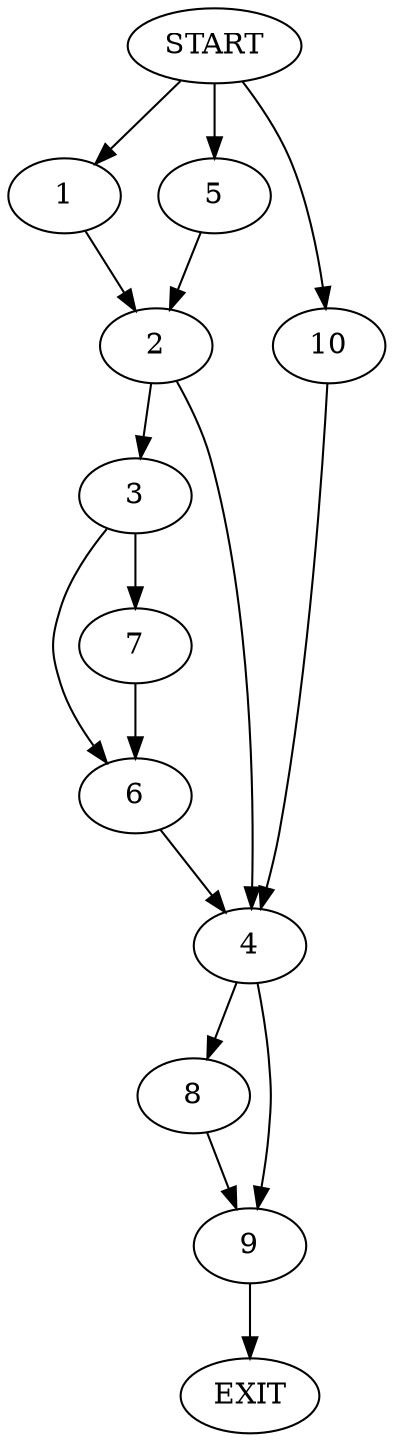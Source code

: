 digraph {
0 [label="START"]
11 [label="EXIT"]
0 -> 1
1 -> 2
2 -> 3
2 -> 4
0 -> 5
5 -> 2
3 -> 6
3 -> 7
4 -> 8
4 -> 9
7 -> 6
6 -> 4
0 -> 10
10 -> 4
9 -> 11
8 -> 9
}
